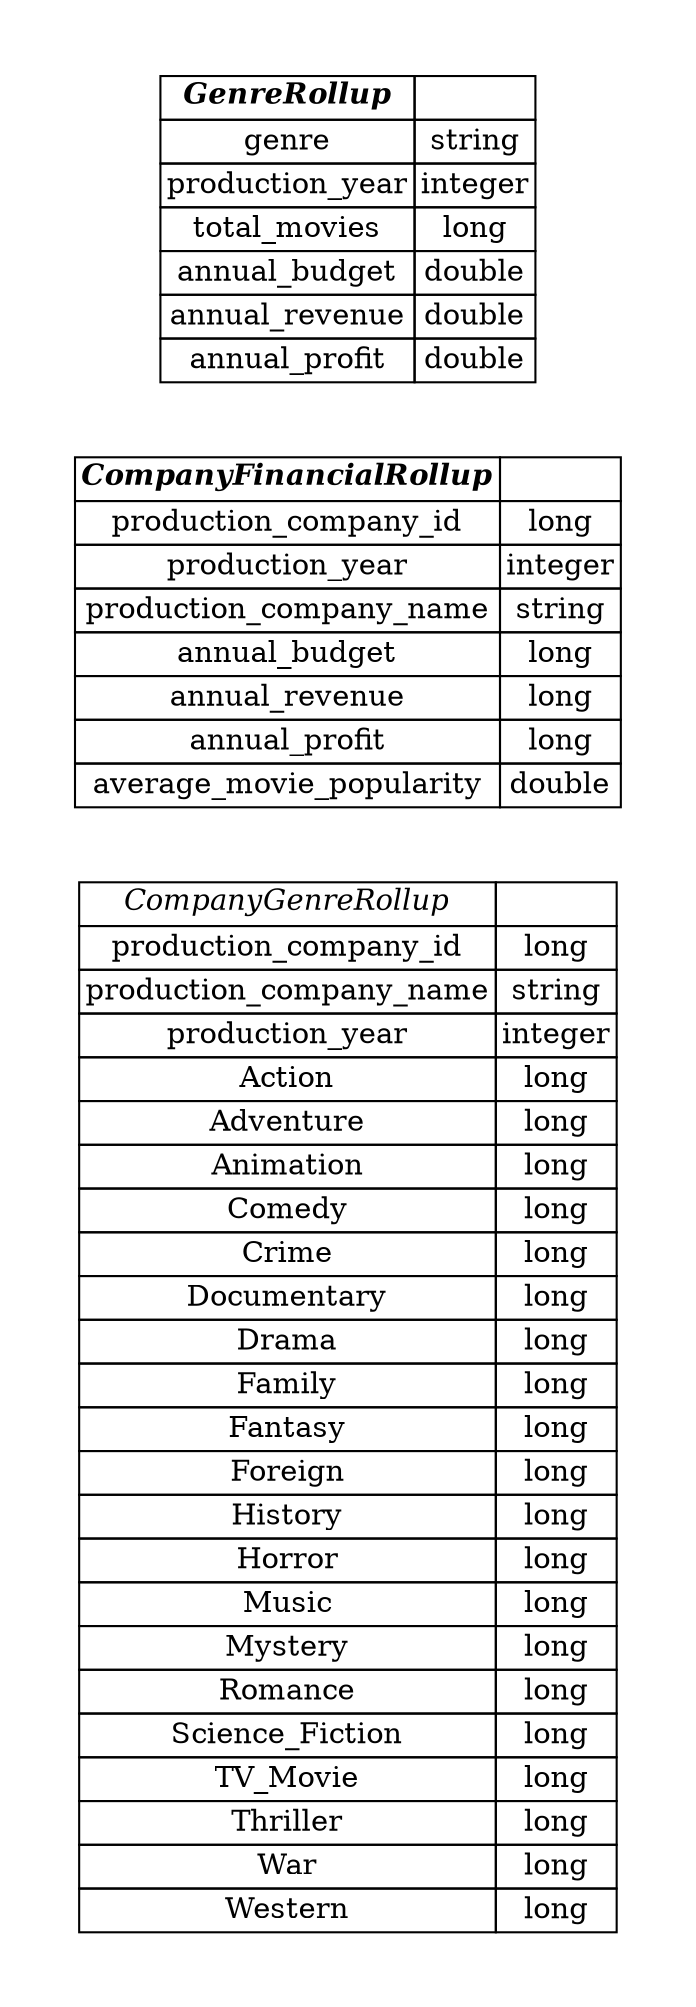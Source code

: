 digraph data_model {
    graph [pad="0.5", nodesep="0.5", ranksep="2"];
    node [shape=plain]
    rankdir=LR;

    prodGenre [label=<
    <table border="0" cellborder="1" cellspacing="0">
      <tr><td><i>CompanyGenreRollup</i></td><td></td></tr>
      <tr><td>production_company_id</td><td>long</td></tr>
      <tr><td>production_company_name</td><td>string</td></tr>
      <tr><td>production_year</td><td>integer</td></tr>
      <tr><td>Action</td><td>long</td></tr>
      <tr><td>Adventure</td><td>long</td></tr>
      <tr><td>Animation</td><td>long</td></tr>
      <tr><td>Comedy</td><td>long</td></tr>
      <tr><td>Crime</td><td>long</td></tr>
      <tr><td>Documentary</td><td>long</td></tr>
      <tr><td>Drama</td><td>long</td></tr>
      <tr><td>Family</td><td>long</td></tr>
      <tr><td>Fantasy</td><td>long</td></tr>
      <tr><td>Foreign</td><td>long</td></tr>
      <tr><td>History</td><td>long</td></tr>
      <tr><td>Horror</td><td>long</td></tr>
      <tr><td>Music</td><td>long</td></tr>
      <tr><td>Mystery</td><td>long</td></tr>
      <tr><td>Romance</td><td>long</td></tr>
      <tr><td>Science_Fiction</td><td>long</td></tr>
      <tr><td>TV_Movie</td><td>long</td></tr>
      <tr><td>Thriller</td><td>long</td></tr>
      <tr><td>War</td><td>long</td></tr>
      <tr><td>Western</td><td>long</td></tr>
    </table>>];


     prodFinancial [label=<
        <table border="0" cellborder="1" cellspacing="0">
          <tr><td><i><b>CompanyFinancialRollup</b></i></td><td></td></tr>
           <tr><td>production_company_id</td><td>long</td></tr>
           <tr><td>production_year</td><td>integer</td></tr>
           <tr><td>production_company_name</td><td>string</td></tr>
           <tr><td>annual_budget</td><td>long</td></tr>
           <tr><td>annual_revenue</td><td>long</td></tr>
           <tr><td>annual_profit</td><td>long</td></tr>
           <tr><td>average_movie_popularity</td><td>double</td></tr>
        </table>>];


     genreRollup [label=<
        <table border="0" cellborder="1" cellspacing="0">
          <tr><td><i><b>GenreRollup</b></i></td><td></td></tr>
           <tr><td>genre</td><td>string</td></tr>
            <tr><td>production_year</td><td>integer</td></tr>
            <tr><td>total_movies</td><td>long</td></tr>
            <tr><td>annual_budget</td><td>double</td></tr>
            <tr><td>annual_revenue</td><td>double</td></tr>
            <tr><td>annual_profit</td><td>double</td></tr>
        </table>>];


}